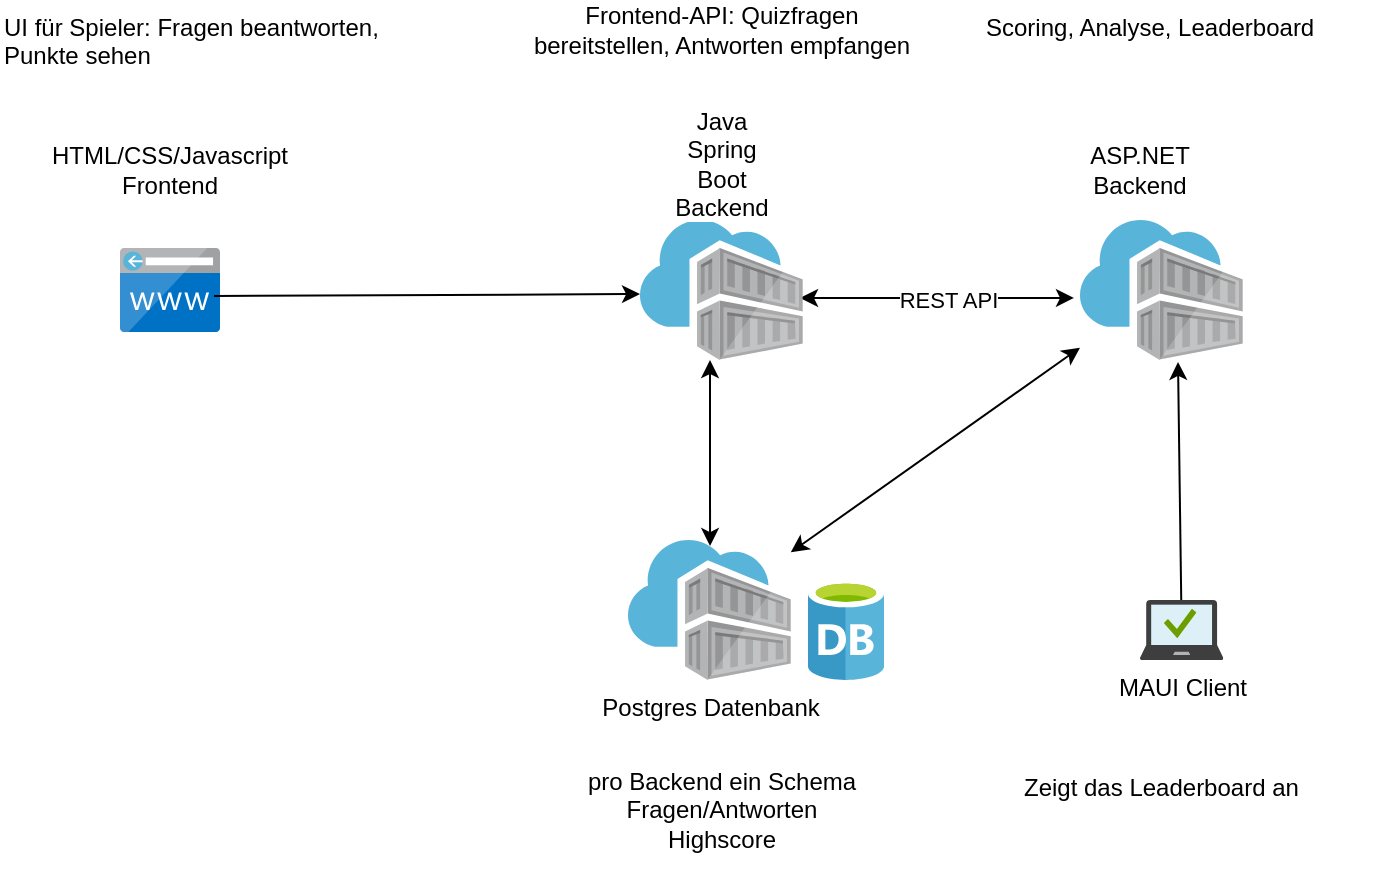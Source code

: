 <mxfile version="27.0.5">
  <diagram name="Page-1" id="4jDAiWrbi4xeAZUUKxI4">
    <mxGraphModel dx="1018" dy="672" grid="1" gridSize="10" guides="1" tooltips="1" connect="1" arrows="1" fold="1" page="1" pageScale="1" pageWidth="827" pageHeight="1169" math="0" shadow="0">
      <root>
        <mxCell id="0" />
        <mxCell id="1" parent="0" />
        <mxCell id="rojXiDfV7D0yfYaVRPzX-5" value="" style="image;sketch=0;aspect=fixed;html=1;points=[];align=center;fontSize=12;image=img/lib/mscae/Container_Registries.svg;" parent="1" vertex="1">
          <mxGeometry x="640" y="200" width="81.4" height="70" as="geometry" />
        </mxCell>
        <mxCell id="rojXiDfV7D0yfYaVRPzX-9" value="" style="image;sketch=0;aspect=fixed;html=1;points=[];align=center;fontSize=12;image=img/lib/mscae/CustomDomain.svg;" parent="1" vertex="1">
          <mxGeometry x="160" y="214" width="50" height="42" as="geometry" />
        </mxCell>
        <mxCell id="rojXiDfV7D0yfYaVRPzX-10" value="MAUI Client" style="image;sketch=0;aspect=fixed;html=1;points=[];align=center;fontSize=12;image=img/lib/mscae/Managed_Desktop.svg;" parent="1" vertex="1">
          <mxGeometry x="669.99" y="390" width="41.67" height="30" as="geometry" />
        </mxCell>
        <mxCell id="rojXiDfV7D0yfYaVRPzX-11" value="" style="endArrow=classic;html=1;rounded=0;exitX=0.94;exitY=0.571;exitDx=0;exitDy=0;exitPerimeter=0;entryX=0;entryY=0.529;entryDx=0;entryDy=0;entryPerimeter=0;" parent="1" source="rojXiDfV7D0yfYaVRPzX-9" target="rojXiDfV7D0yfYaVRPzX-3" edge="1">
          <mxGeometry width="50" height="50" relative="1" as="geometry">
            <mxPoint x="390" y="340" as="sourcePoint" />
            <mxPoint x="410" y="244" as="targetPoint" />
          </mxGeometry>
        </mxCell>
        <mxCell id="rojXiDfV7D0yfYaVRPzX-12" value="" style="endArrow=classic;html=1;rounded=0;entryX=0.602;entryY=1.014;entryDx=0;entryDy=0;entryPerimeter=0;" parent="1" source="rojXiDfV7D0yfYaVRPzX-10" target="rojXiDfV7D0yfYaVRPzX-5" edge="1">
          <mxGeometry width="50" height="50" relative="1" as="geometry">
            <mxPoint x="390" y="340" as="sourcePoint" />
            <mxPoint x="181" y="260" as="targetPoint" />
          </mxGeometry>
        </mxCell>
        <mxCell id="rojXiDfV7D0yfYaVRPzX-13" value="Frontend-API: Quizfragen bereitstellen, Antworten empfangen" style="text;html=1;align=center;verticalAlign=middle;whiteSpace=wrap;rounded=0;" parent="1" vertex="1">
          <mxGeometry x="360.7" y="90" width="200" height="30" as="geometry" />
        </mxCell>
        <mxCell id="rojXiDfV7D0yfYaVRPzX-14" value="" style="group" parent="1" vertex="1" connectable="0">
          <mxGeometry x="414" y="360" width="128" height="70" as="geometry" />
        </mxCell>
        <mxCell id="rojXiDfV7D0yfYaVRPzX-6" value="Postgres Datenbank" style="image;sketch=0;aspect=fixed;html=1;points=[];align=center;fontSize=12;image=img/lib/mscae/Container_Registries.svg;" parent="rojXiDfV7D0yfYaVRPzX-14" vertex="1">
          <mxGeometry width="81.4" height="70" as="geometry" />
        </mxCell>
        <mxCell id="rojXiDfV7D0yfYaVRPzX-7" value="" style="image;sketch=0;aspect=fixed;html=1;points=[];align=center;fontSize=12;image=img/lib/mscae/Database_General.svg;" parent="rojXiDfV7D0yfYaVRPzX-14" vertex="1">
          <mxGeometry x="90" y="20" width="38" height="50" as="geometry" />
        </mxCell>
        <mxCell id="rojXiDfV7D0yfYaVRPzX-18" value="" style="endArrow=classic;startArrow=classic;html=1;rounded=0;entryX=-0.037;entryY=0.557;entryDx=0;entryDy=0;entryPerimeter=0;exitX=0.983;exitY=0.557;exitDx=0;exitDy=0;exitPerimeter=0;" parent="1" source="rojXiDfV7D0yfYaVRPzX-3" target="rojXiDfV7D0yfYaVRPzX-5" edge="1">
          <mxGeometry width="50" height="50" relative="1" as="geometry">
            <mxPoint x="390" y="340" as="sourcePoint" />
            <mxPoint x="440" y="290" as="targetPoint" />
          </mxGeometry>
        </mxCell>
        <mxCell id="rojXiDfV7D0yfYaVRPzX-19" value="REST API" style="edgeLabel;html=1;align=center;verticalAlign=middle;resizable=0;points=[];" parent="rojXiDfV7D0yfYaVRPzX-18" vertex="1" connectable="0">
          <mxGeometry x="0.08" y="-1" relative="1" as="geometry">
            <mxPoint as="offset" />
          </mxGeometry>
        </mxCell>
        <mxCell id="rojXiDfV7D0yfYaVRPzX-20" value="&lt;span style=&quot;text-wrap-mode: nowrap; background-color: rgb(255, 255, 255);&quot;&gt;ASP.NET&lt;/span&gt;&lt;br style=&quot;text-wrap-mode: nowrap;&quot;&gt;&lt;span style=&quot;text-wrap-mode: nowrap; background-color: rgb(255, 255, 255);&quot;&gt;Backend&lt;/span&gt;" style="text;html=1;align=center;verticalAlign=middle;whiteSpace=wrap;rounded=0;" parent="1" vertex="1">
          <mxGeometry x="640" y="160" width="60" height="30" as="geometry" />
        </mxCell>
        <mxCell id="rojXiDfV7D0yfYaVRPzX-3" value="" style="image;sketch=0;aspect=fixed;html=1;points=[];align=center;fontSize=12;image=img/lib/mscae/Container_Registries.svg;" parent="1" vertex="1">
          <mxGeometry x="420" y="200" width="81.4" height="70" as="geometry" />
        </mxCell>
        <mxCell id="rojXiDfV7D0yfYaVRPzX-16" value="&lt;br class=&quot;Apple-interchange-newline&quot;&gt;&lt;span style=&quot;text-wrap-mode: nowrap; background-color: rgb(255, 255, 255);&quot;&gt;Java Spring Boot&lt;/span&gt;&lt;br style=&quot;text-wrap-mode: nowrap;&quot;&gt;&lt;span style=&quot;text-wrap-mode: nowrap; background-color: rgb(255, 255, 255);&quot;&gt;Backend&lt;/span&gt;" style="text;html=1;align=center;verticalAlign=middle;whiteSpace=wrap;rounded=0;" parent="1" vertex="1">
          <mxGeometry x="430.7" y="150" width="60" height="30" as="geometry" />
        </mxCell>
        <mxCell id="rojXiDfV7D0yfYaVRPzX-23" value="Scoring, Analyse, Leaderboard" style="text;whiteSpace=wrap;html=1;" parent="1" vertex="1">
          <mxGeometry x="590.7" y="90" width="180" height="40" as="geometry" />
        </mxCell>
        <mxCell id="rojXiDfV7D0yfYaVRPzX-15" value="" style="endArrow=classic;startArrow=classic;html=1;rounded=0;exitX=0.504;exitY=0.043;exitDx=0;exitDy=0;exitPerimeter=0;" parent="1" source="rojXiDfV7D0yfYaVRPzX-6" edge="1">
          <mxGeometry width="50" height="50" relative="1" as="geometry">
            <mxPoint x="390" y="340" as="sourcePoint" />
            <mxPoint x="455" y="270" as="targetPoint" />
          </mxGeometry>
        </mxCell>
        <mxCell id="rojXiDfV7D0yfYaVRPzX-24" value="UI für Spieler: Fragen beantworten,&amp;nbsp;&lt;div&gt;Punkte sehen&lt;/div&gt;" style="text;whiteSpace=wrap;html=1;" parent="1" vertex="1">
          <mxGeometry x="100" y="90" width="199.3" height="40" as="geometry" />
        </mxCell>
        <mxCell id="rojXiDfV7D0yfYaVRPzX-25" value="&lt;div&gt;&lt;br&gt;&lt;/div&gt;&lt;div&gt;pro Backend ein Schema&lt;/div&gt;Fragen/Antworten&lt;br&gt;Highscore&lt;div&gt;&lt;br/&gt;&lt;/div&gt;" style="text;html=1;align=center;verticalAlign=middle;whiteSpace=wrap;rounded=0;" parent="1" vertex="1">
          <mxGeometry x="360.7" y="480" width="200" height="30" as="geometry" />
        </mxCell>
        <mxCell id="rojXiDfV7D0yfYaVRPzX-26" value="&lt;span style=&quot;text-wrap-mode: nowrap; background-color: rgb(255, 255, 255);&quot;&gt;HTML/CSS/Javascript&lt;/span&gt;&lt;br style=&quot;text-wrap-mode: nowrap;&quot;&gt;&lt;span style=&quot;text-wrap-mode: nowrap; background-color: rgb(255, 255, 255);&quot;&gt;Frontend&lt;/span&gt;" style="text;html=1;align=center;verticalAlign=middle;whiteSpace=wrap;rounded=0;" parent="1" vertex="1">
          <mxGeometry x="155" y="160" width="60" height="30" as="geometry" />
        </mxCell>
        <mxCell id="Y0TVnmoUkEm3mBKcdlKX-1" value="Zeigt das Leaderboard an" style="text;whiteSpace=wrap;html=1;" parent="1" vertex="1">
          <mxGeometry x="610" y="470" width="180" height="40" as="geometry" />
        </mxCell>
        <mxCell id="Y0TVnmoUkEm3mBKcdlKX-2" value="" style="endArrow=classic;startArrow=classic;html=1;rounded=0;" parent="1" source="rojXiDfV7D0yfYaVRPzX-6" target="rojXiDfV7D0yfYaVRPzX-5" edge="1">
          <mxGeometry width="50" height="50" relative="1" as="geometry">
            <mxPoint x="495" y="366" as="sourcePoint" />
            <mxPoint x="465" y="280" as="targetPoint" />
          </mxGeometry>
        </mxCell>
      </root>
    </mxGraphModel>
  </diagram>
</mxfile>
